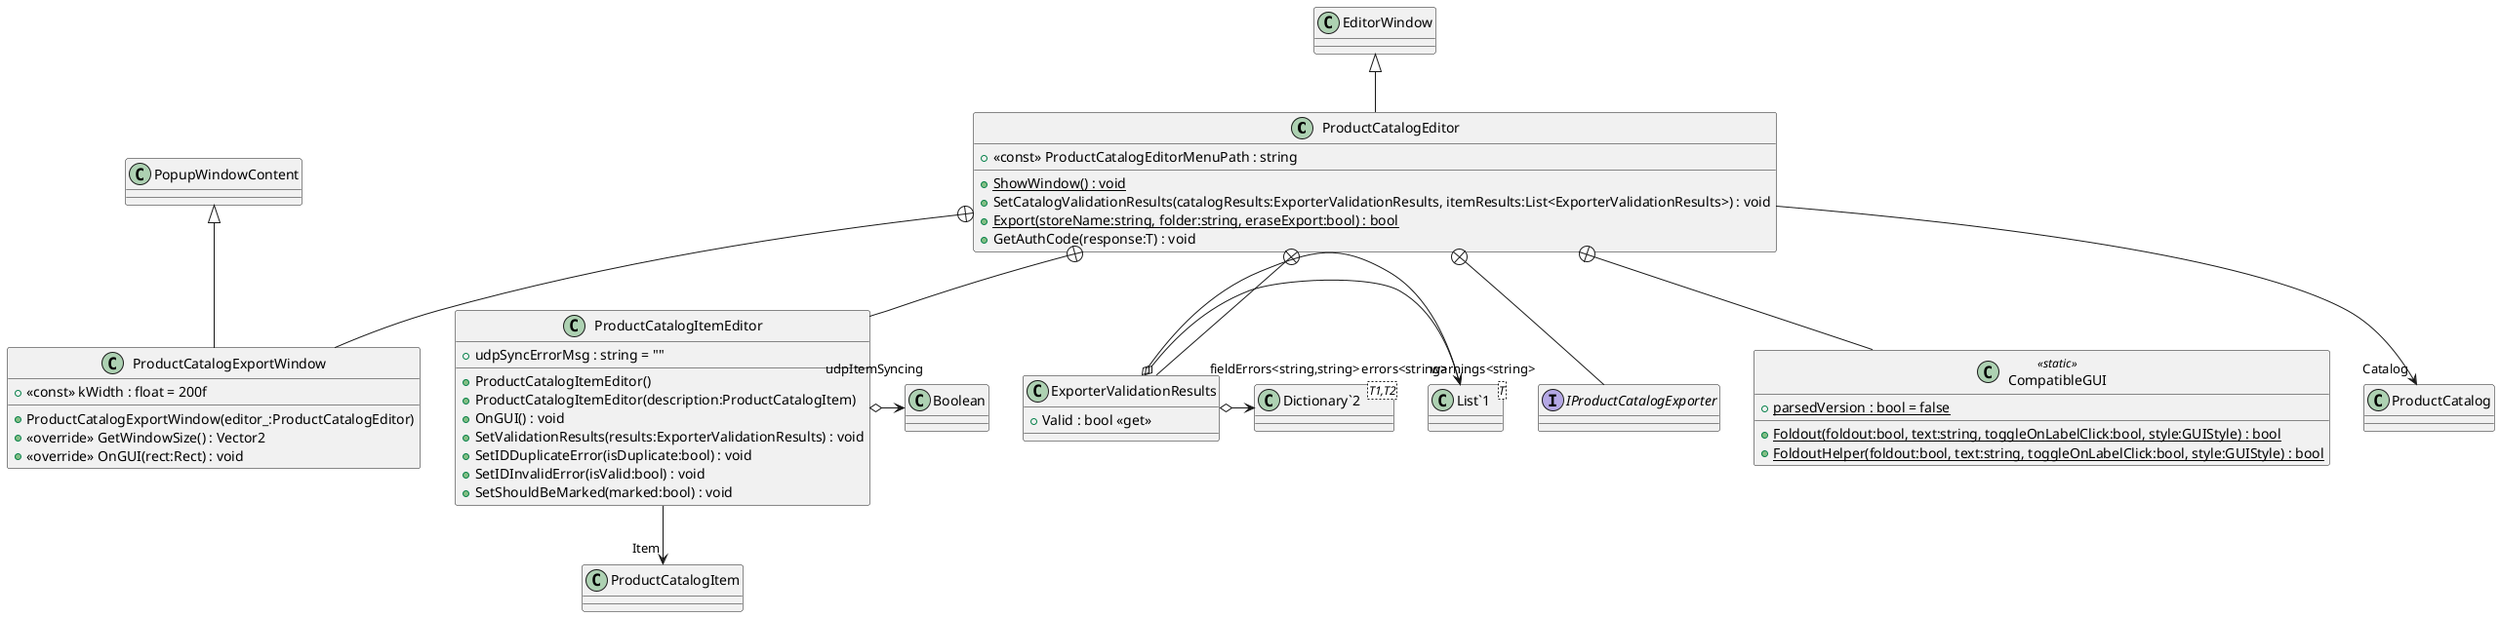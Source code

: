 @startuml
class ProductCatalogEditor {
    + <<const>> ProductCatalogEditorMenuPath : string
    + {static} ShowWindow() : void
    + SetCatalogValidationResults(catalogResults:ExporterValidationResults, itemResults:List<ExporterValidationResults>) : void
    + {static} Export(storeName:string, folder:string, eraseExport:bool) : bool
    + GetAuthCode(response:T) : void
}
class ProductCatalogItemEditor {
    + udpSyncErrorMsg : string = ""
    + ProductCatalogItemEditor()
    + ProductCatalogItemEditor(description:ProductCatalogItem)
    + OnGUI() : void
    + SetValidationResults(results:ExporterValidationResults) : void
    + SetIDDuplicateError(isDuplicate:bool) : void
    + SetIDInvalidError(isValid:bool) : void
    + SetShouldBeMarked(marked:bool) : void
}
class ProductCatalogExportWindow {
    + <<const>> kWidth : float = 200f
    + ProductCatalogExportWindow(editor_:ProductCatalogEditor)
    + <<override>> GetWindowSize() : Vector2
    + <<override>> OnGUI(rect:Rect) : void
}
class ExporterValidationResults {
    + Valid : bool <<get>>
}
interface IProductCatalogExporter {
}
class CompatibleGUI <<static>> {
    + {static} parsedVersion : bool = false
    + {static} Foldout(foldout:bool, text:string, toggleOnLabelClick:bool, style:GUIStyle) : bool
    + {static} FoldoutHelper(foldout:bool, text:string, toggleOnLabelClick:bool, style:GUIStyle) : bool
}
class "List`1"<T> {
}
class "Dictionary`2"<T1,T2> {
}
EditorWindow <|-- ProductCatalogEditor
ProductCatalogEditor --> "Catalog" ProductCatalog
ProductCatalogEditor +-- ProductCatalogItemEditor
ProductCatalogItemEditor --> "Item" ProductCatalogItem
ProductCatalogItemEditor o-> "udpItemSyncing" Boolean
ProductCatalogEditor +-- ProductCatalogExportWindow
PopupWindowContent <|-- ProductCatalogExportWindow
ProductCatalogEditor +-- ExporterValidationResults
ExporterValidationResults o-> "errors<string>" "List`1"
ExporterValidationResults o-> "warnings<string>" "List`1"
ExporterValidationResults o-> "fieldErrors<string,string>" "Dictionary`2"
ProductCatalogEditor +-- IProductCatalogExporter
ProductCatalogEditor +-- CompatibleGUI
@enduml
